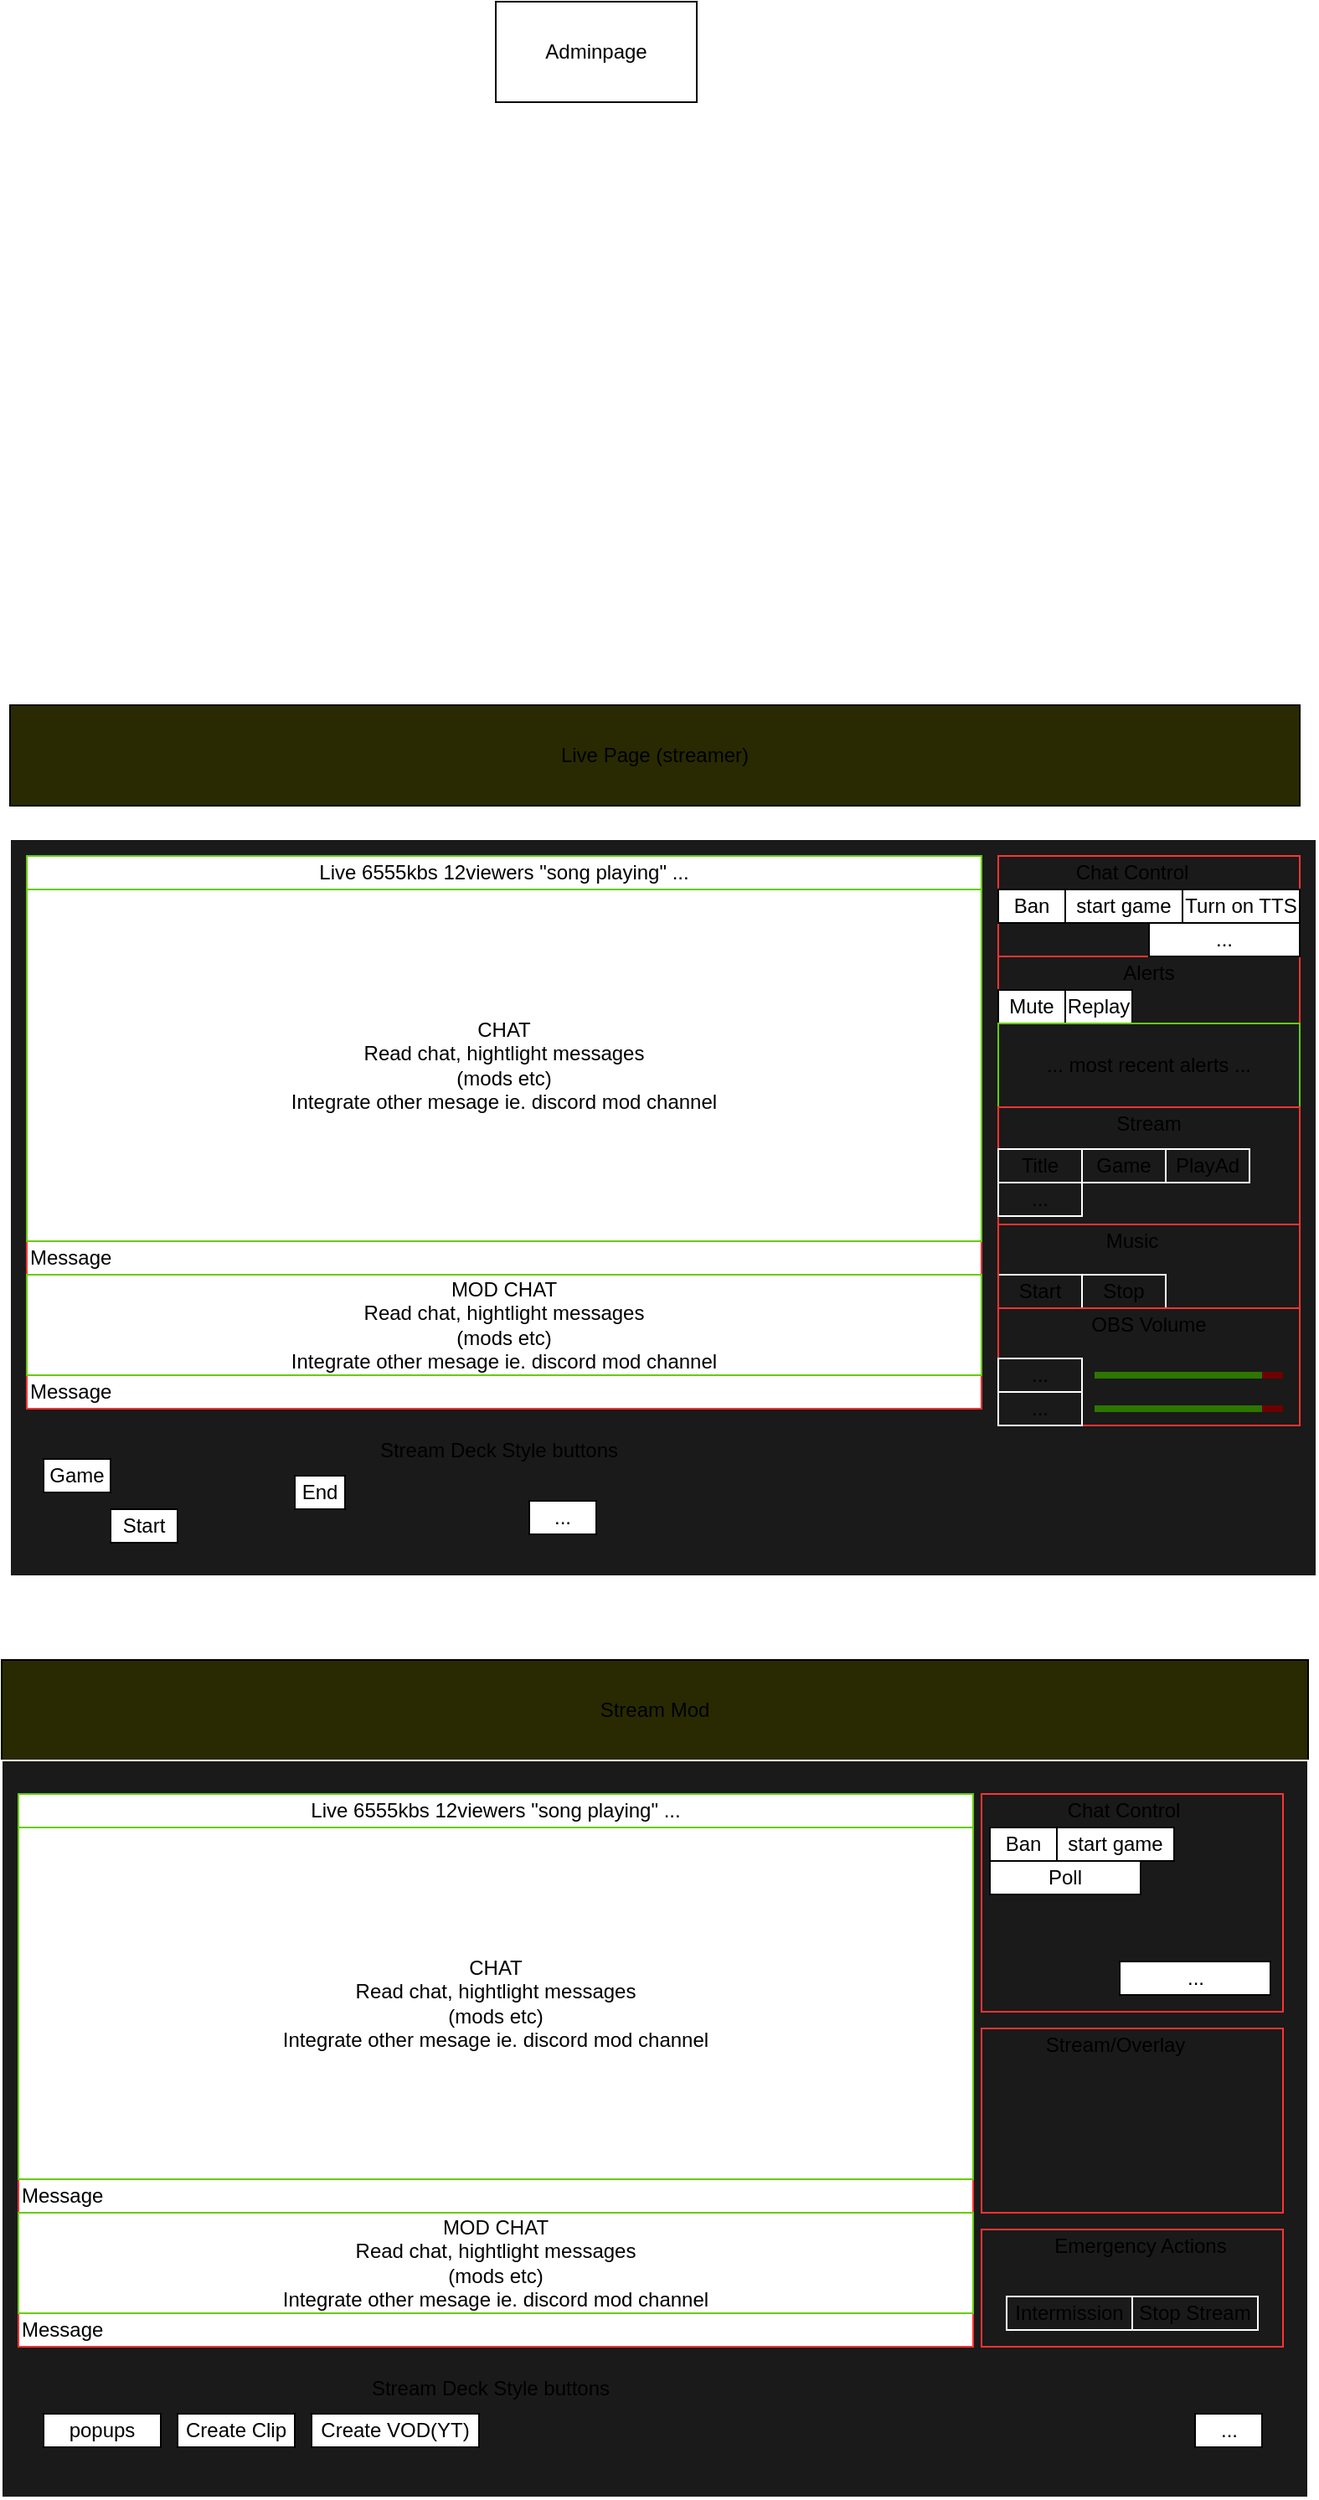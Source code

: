 <mxfile>
    <diagram id="BgQU_KeTrB_UCvm2fVYO" name="Page-1">
        <mxGraphModel dx="919" dy="623" grid="1" gridSize="10" guides="1" tooltips="1" connect="1" arrows="1" fold="1" page="1" pageScale="1" pageWidth="850" pageHeight="1100" math="0" shadow="0">
            <root>
                <mxCell id="0"/>
                <mxCell id="1" parent="0"/>
                <mxCell id="13" value="" style="rounded=0;whiteSpace=wrap;html=1;fillColor=none;strokeColor=#FF3333;" vertex="1" parent="1">
                    <mxGeometry x="40" y="910" width="580" height="70" as="geometry"/>
                </mxCell>
                <mxCell id="12" value="" style="rounded=0;whiteSpace=wrap;html=1;strokeColor=#FFFFFF;fillColor=#1A1A1A;" vertex="1" parent="1">
                    <mxGeometry x="30" y="560" width="780" height="440" as="geometry"/>
                </mxCell>
                <mxCell id="26" value="" style="rounded=0;whiteSpace=wrap;html=1;strokeColor=#FF3333;fillColor=none;" vertex="1" parent="1">
                    <mxGeometry x="620" y="630" width="180" height="90" as="geometry"/>
                </mxCell>
                <mxCell id="9" value="" style="rounded=0;whiteSpace=wrap;html=1;strokeColor=#FF3333;fillColor=none;" vertex="1" parent="1">
                    <mxGeometry x="620" y="570" width="180" height="60" as="geometry"/>
                </mxCell>
                <mxCell id="2" value="Adminpage" style="rounded=0;whiteSpace=wrap;html=1;" vertex="1" parent="1">
                    <mxGeometry x="320" y="60" width="120" height="60" as="geometry"/>
                </mxCell>
                <mxCell id="7" value="Live Page (streamer)" style="rounded=0;whiteSpace=wrap;html=1;fillColor=#292A01;" vertex="1" parent="1">
                    <mxGeometry x="30" y="480" width="770" height="60" as="geometry"/>
                </mxCell>
                <mxCell id="10" value="" style="rounded=0;whiteSpace=wrap;html=1;fillColor=none;strokeColor=#FF3333;" vertex="1" parent="1">
                    <mxGeometry x="620" y="840" width="180" height="70" as="geometry"/>
                </mxCell>
                <mxCell id="15" value="Chat Control" style="text;html=1;strokeColor=none;fillColor=none;align=center;verticalAlign=middle;whiteSpace=wrap;rounded=0;" vertex="1" parent="1">
                    <mxGeometry x="660" y="570" width="80" height="20" as="geometry"/>
                </mxCell>
                <mxCell id="17" value="Game" style="rounded=0;whiteSpace=wrap;html=1;" vertex="1" parent="1">
                    <mxGeometry x="50" y="930" width="40" height="20" as="geometry"/>
                </mxCell>
                <mxCell id="18" value="Start" style="rounded=0;whiteSpace=wrap;html=1;" vertex="1" parent="1">
                    <mxGeometry x="90" y="960" width="40" height="20" as="geometry"/>
                </mxCell>
                <mxCell id="19" value="End" style="rounded=0;whiteSpace=wrap;html=1;" vertex="1" parent="1">
                    <mxGeometry x="200" y="940" width="30" height="20" as="geometry"/>
                </mxCell>
                <mxCell id="21" value="..." style="rounded=0;whiteSpace=wrap;html=1;" vertex="1" parent="1">
                    <mxGeometry x="340" y="955" width="40" height="20" as="geometry"/>
                </mxCell>
                <mxCell id="22" value="Ban" style="rounded=0;whiteSpace=wrap;html=1;" vertex="1" parent="1">
                    <mxGeometry x="620" y="590" width="40" height="20" as="geometry"/>
                </mxCell>
                <mxCell id="23" value="start game" style="rounded=0;whiteSpace=wrap;html=1;" vertex="1" parent="1">
                    <mxGeometry x="660" y="590" width="70" height="20" as="geometry"/>
                </mxCell>
                <mxCell id="24" value="Turn on TTS" style="rounded=0;whiteSpace=wrap;html=1;" vertex="1" parent="1">
                    <mxGeometry x="730" y="590" width="70" height="20" as="geometry"/>
                </mxCell>
                <mxCell id="25" value="..." style="rounded=0;whiteSpace=wrap;html=1;" vertex="1" parent="1">
                    <mxGeometry x="710" y="610" width="90" height="20" as="geometry"/>
                </mxCell>
                <mxCell id="14" value="Alerts" style="text;html=1;strokeColor=none;fillColor=none;align=center;verticalAlign=middle;whiteSpace=wrap;rounded=0;" vertex="1" parent="1">
                    <mxGeometry x="690" y="630" width="40" height="20" as="geometry"/>
                </mxCell>
                <mxCell id="27" value="Mute" style="rounded=0;whiteSpace=wrap;html=1;" vertex="1" parent="1">
                    <mxGeometry x="620" y="650" width="40" height="20" as="geometry"/>
                </mxCell>
                <mxCell id="28" value="Replay" style="rounded=0;whiteSpace=wrap;html=1;" vertex="1" parent="1">
                    <mxGeometry x="660" y="650" width="40" height="20" as="geometry"/>
                </mxCell>
                <mxCell id="29" value="... most recent alerts ..." style="rounded=0;whiteSpace=wrap;html=1;strokeColor=#66CC00;fillColor=none;" vertex="1" parent="1">
                    <mxGeometry x="620" y="670" width="180" height="50" as="geometry"/>
                </mxCell>
                <mxCell id="30" value="" style="rounded=0;whiteSpace=wrap;html=1;strokeColor=#FF3333;fillColor=none;" vertex="1" parent="1">
                    <mxGeometry x="620" y="720" width="180" height="70" as="geometry"/>
                </mxCell>
                <mxCell id="31" value="Stream" style="text;html=1;strokeColor=none;fillColor=none;align=center;verticalAlign=middle;whiteSpace=wrap;rounded=0;" vertex="1" parent="1">
                    <mxGeometry x="690" y="720" width="40" height="20" as="geometry"/>
                </mxCell>
                <mxCell id="32" value="Title" style="rounded=0;whiteSpace=wrap;html=1;fillColor=none;gradientColor=none;strokeColor=#FFFFFF;" vertex="1" parent="1">
                    <mxGeometry x="620" y="745" width="50" height="20" as="geometry"/>
                </mxCell>
                <mxCell id="33" value="Game" style="rounded=0;whiteSpace=wrap;html=1;fillColor=none;gradientColor=none;strokeColor=#FFFFFF;" vertex="1" parent="1">
                    <mxGeometry x="670" y="745" width="50" height="20" as="geometry"/>
                </mxCell>
                <mxCell id="36" value="..." style="rounded=0;whiteSpace=wrap;html=1;strokeColor=#FFFFFF;fillColor=none;gradientColor=none;" vertex="1" parent="1">
                    <mxGeometry x="620" y="765" width="50" height="20" as="geometry"/>
                </mxCell>
                <mxCell id="37" value="PlayAd" style="rounded=0;whiteSpace=wrap;html=1;strokeColor=#FFFFFF;fillColor=none;gradientColor=none;" vertex="1" parent="1">
                    <mxGeometry x="720" y="745" width="50" height="20" as="geometry"/>
                </mxCell>
                <mxCell id="39" value="Live 6555kbs 12viewers &quot;song playing&quot; ..." style="rounded=0;whiteSpace=wrap;html=1;strokeColor=#66CC00;" vertex="1" parent="1">
                    <mxGeometry x="40" y="570" width="570" height="20" as="geometry"/>
                </mxCell>
                <mxCell id="40" value="Start" style="rounded=0;whiteSpace=wrap;html=1;fillColor=none;gradientColor=none;strokeColor=#FFFFFF;" vertex="1" parent="1">
                    <mxGeometry x="620" y="820" width="50" height="20" as="geometry"/>
                </mxCell>
                <mxCell id="41" value="Stop" style="rounded=0;whiteSpace=wrap;html=1;fillColor=none;gradientColor=none;strokeColor=#FFFFFF;" vertex="1" parent="1">
                    <mxGeometry x="670" y="820" width="50" height="20" as="geometry"/>
                </mxCell>
                <mxCell id="42" value="" style="rounded=0;whiteSpace=wrap;html=1;strokeColor=#FF3333;fillColor=none;" vertex="1" parent="1">
                    <mxGeometry x="620" y="790" width="180" height="50" as="geometry"/>
                </mxCell>
                <mxCell id="43" value="Music" style="text;html=1;strokeColor=none;fillColor=none;align=center;verticalAlign=middle;whiteSpace=wrap;rounded=0;" vertex="1" parent="1">
                    <mxGeometry x="680" y="790" width="40" height="20" as="geometry"/>
                </mxCell>
                <mxCell id="45" value="OBS Volume" style="text;html=1;strokeColor=none;fillColor=none;align=center;verticalAlign=middle;whiteSpace=wrap;rounded=0;" vertex="1" parent="1">
                    <mxGeometry x="670" y="840" width="80" height="20" as="geometry"/>
                </mxCell>
                <mxCell id="46" value="..." style="rounded=0;whiteSpace=wrap;html=1;strokeColor=#FFFFFF;fillColor=none;gradientColor=none;" vertex="1" parent="1">
                    <mxGeometry x="620" y="870" width="50" height="20" as="geometry"/>
                </mxCell>
                <mxCell id="47" value="..." style="rounded=0;whiteSpace=wrap;html=1;strokeColor=#FFFFFF;fillColor=none;gradientColor=none;" vertex="1" parent="1">
                    <mxGeometry x="620" y="890" width="50" height="20" as="geometry"/>
                </mxCell>
                <mxCell id="51" value="" style="line;strokeWidth=4;html=1;perimeter=backbonePerimeter;points=[];outlineConnect=0;fillColor=#60a917;strokeColor=#2D7600;fontColor=#ffffff;" vertex="1" parent="1">
                    <mxGeometry x="677.5" y="875" width="102.5" height="10" as="geometry"/>
                </mxCell>
                <mxCell id="52" value="" style="line;strokeWidth=4;html=1;perimeter=backbonePerimeter;points=[];outlineConnect=0;fillColor=#a20025;strokeColor=#6F0000;fontColor=#ffffff;" vertex="1" parent="1">
                    <mxGeometry x="777.5" y="875" width="12.5" height="10" as="geometry"/>
                </mxCell>
                <mxCell id="54" value="" style="line;strokeWidth=4;html=1;perimeter=backbonePerimeter;points=[];outlineConnect=0;fillColor=#60a917;strokeColor=#2D7600;fontColor=#ffffff;" vertex="1" parent="1">
                    <mxGeometry x="677.5" y="895" width="102.5" height="10" as="geometry"/>
                </mxCell>
                <mxCell id="55" value="" style="line;strokeWidth=4;html=1;perimeter=backbonePerimeter;points=[];outlineConnect=0;fillColor=#a20025;strokeColor=#6F0000;fontColor=#ffffff;" vertex="1" parent="1">
                    <mxGeometry x="777.5" y="895" width="12.5" height="10" as="geometry"/>
                </mxCell>
                <mxCell id="16" value="Stream Deck Style buttons" style="text;html=1;strokeColor=none;fillColor=none;align=center;verticalAlign=middle;whiteSpace=wrap;rounded=0;" vertex="1" parent="1">
                    <mxGeometry x="232.5" y="915" width="177.5" height="20" as="geometry"/>
                </mxCell>
                <mxCell id="59" value="Message" style="rounded=0;whiteSpace=wrap;html=1;strokeColor=#FF3333;align=left;" vertex="1" parent="1">
                    <mxGeometry x="40" y="800" width="570" height="20" as="geometry"/>
                </mxCell>
                <mxCell id="60" value="Message" style="rounded=0;whiteSpace=wrap;html=1;strokeColor=#FF3333;align=left;" vertex="1" parent="1">
                    <mxGeometry x="40" y="880" width="570" height="20" as="geometry"/>
                </mxCell>
                <mxCell id="58" value="MOD CHAT&lt;br&gt;Read chat, hightlight messages &lt;br&gt;(mods etc) &lt;br&gt;Integrate other mesage ie. discord mod channel" style="rounded=0;whiteSpace=wrap;html=1;strokeColor=#66CC00;" vertex="1" parent="1">
                    <mxGeometry x="40" y="820" width="570" height="60" as="geometry"/>
                </mxCell>
                <mxCell id="8" value="CHAT&lt;br&gt;Read chat, hightlight messages &lt;br&gt;(mods etc) &lt;br&gt;Integrate other mesage ie. discord mod channel" style="rounded=0;whiteSpace=wrap;html=1;strokeColor=#66CC00;" vertex="1" parent="1">
                    <mxGeometry x="40" y="590" width="570" height="210" as="geometry"/>
                </mxCell>
                <mxCell id="61" value="Stream Mod" style="rounded=0;whiteSpace=wrap;html=1;fillColor=#292A01;" vertex="1" parent="1">
                    <mxGeometry x="25" y="1050" width="780" height="60" as="geometry"/>
                </mxCell>
                <mxCell id="62" value="" style="rounded=0;whiteSpace=wrap;html=1;fillColor=none;strokeColor=#FF3333;" vertex="1" parent="1">
                    <mxGeometry x="35" y="1470" width="580" height="70" as="geometry"/>
                </mxCell>
                <mxCell id="63" value="" style="rounded=0;whiteSpace=wrap;html=1;strokeColor=#FFFFFF;fillColor=#1A1A1A;" vertex="1" parent="1">
                    <mxGeometry x="25" y="1110" width="780" height="440" as="geometry"/>
                </mxCell>
                <mxCell id="64" value="" style="rounded=0;whiteSpace=wrap;html=1;strokeColor=#FF3333;fillColor=none;" vertex="1" parent="1">
                    <mxGeometry x="610" y="1270" width="180" height="110" as="geometry"/>
                </mxCell>
                <mxCell id="65" value="" style="rounded=0;whiteSpace=wrap;html=1;strokeColor=#FF3333;fillColor=none;" vertex="1" parent="1">
                    <mxGeometry x="610" y="1130" width="180" height="130" as="geometry"/>
                </mxCell>
                <mxCell id="67" value="Chat Control" style="text;html=1;strokeColor=none;fillColor=none;align=center;verticalAlign=middle;whiteSpace=wrap;rounded=0;" vertex="1" parent="1">
                    <mxGeometry x="655" y="1130" width="80" height="20" as="geometry"/>
                </mxCell>
                <mxCell id="71" value="..." style="rounded=0;whiteSpace=wrap;html=1;" vertex="1" parent="1">
                    <mxGeometry x="737.5" y="1500" width="40" height="20" as="geometry"/>
                </mxCell>
                <mxCell id="72" value="Ban" style="rounded=0;whiteSpace=wrap;html=1;" vertex="1" parent="1">
                    <mxGeometry x="615" y="1150" width="40" height="20" as="geometry"/>
                </mxCell>
                <mxCell id="73" value="start game" style="rounded=0;whiteSpace=wrap;html=1;" vertex="1" parent="1">
                    <mxGeometry x="655" y="1150" width="70" height="20" as="geometry"/>
                </mxCell>
                <mxCell id="75" value="..." style="rounded=0;whiteSpace=wrap;html=1;" vertex="1" parent="1">
                    <mxGeometry x="692.5" y="1230" width="90" height="20" as="geometry"/>
                </mxCell>
                <mxCell id="80" value="" style="rounded=0;whiteSpace=wrap;html=1;strokeColor=#FF3333;fillColor=none;" vertex="1" parent="1">
                    <mxGeometry x="610" y="1390" width="180" height="70" as="geometry"/>
                </mxCell>
                <mxCell id="81" value="Emergency Actions" style="text;html=1;strokeColor=none;fillColor=none;align=center;verticalAlign=middle;whiteSpace=wrap;rounded=0;" vertex="1" parent="1">
                    <mxGeometry x="635" y="1390" width="140" height="20" as="geometry"/>
                </mxCell>
                <mxCell id="82" value="Intermission" style="rounded=0;whiteSpace=wrap;html=1;fillColor=none;gradientColor=none;strokeColor=#FFFFFF;" vertex="1" parent="1">
                    <mxGeometry x="625" y="1430" width="75" height="20" as="geometry"/>
                </mxCell>
                <mxCell id="86" value="Live 6555kbs 12viewers &quot;song playing&quot; ..." style="rounded=0;whiteSpace=wrap;html=1;strokeColor=#66CC00;" vertex="1" parent="1">
                    <mxGeometry x="35" y="1130" width="570" height="20" as="geometry"/>
                </mxCell>
                <mxCell id="98" value="Stream Deck Style buttons" style="text;html=1;strokeColor=none;fillColor=none;align=center;verticalAlign=middle;whiteSpace=wrap;rounded=0;" vertex="1" parent="1">
                    <mxGeometry x="227.5" y="1475" width="177.5" height="20" as="geometry"/>
                </mxCell>
                <mxCell id="99" value="Message" style="rounded=0;whiteSpace=wrap;html=1;strokeColor=#FF3333;align=left;" vertex="1" parent="1">
                    <mxGeometry x="35" y="1360" width="570" height="20" as="geometry"/>
                </mxCell>
                <mxCell id="100" value="Message" style="rounded=0;whiteSpace=wrap;html=1;strokeColor=#FF3333;align=left;" vertex="1" parent="1">
                    <mxGeometry x="35" y="1440" width="570" height="20" as="geometry"/>
                </mxCell>
                <mxCell id="101" value="MOD CHAT&lt;br&gt;Read chat, hightlight messages &lt;br&gt;(mods etc) &lt;br&gt;Integrate other mesage ie. discord mod channel" style="rounded=0;whiteSpace=wrap;html=1;strokeColor=#66CC00;" vertex="1" parent="1">
                    <mxGeometry x="35" y="1380" width="570" height="60" as="geometry"/>
                </mxCell>
                <mxCell id="102" value="CHAT&lt;br&gt;Read chat, hightlight messages &lt;br&gt;(mods etc) &lt;br&gt;Integrate other mesage ie. discord mod channel" style="rounded=0;whiteSpace=wrap;html=1;strokeColor=#66CC00;" vertex="1" parent="1">
                    <mxGeometry x="35" y="1150" width="570" height="210" as="geometry"/>
                </mxCell>
                <mxCell id="103" value="Stop Stream" style="rounded=0;whiteSpace=wrap;html=1;fillColor=none;gradientColor=none;strokeColor=#FFFFFF;" vertex="1" parent="1">
                    <mxGeometry x="700" y="1430" width="75" height="20" as="geometry"/>
                </mxCell>
                <mxCell id="105" value="Poll" style="rounded=0;whiteSpace=wrap;html=1;" vertex="1" parent="1">
                    <mxGeometry x="615" y="1170" width="90" height="20" as="geometry"/>
                </mxCell>
                <mxCell id="106" value="Stream/Overlay" style="text;html=1;strokeColor=none;fillColor=none;align=center;verticalAlign=middle;whiteSpace=wrap;rounded=0;" vertex="1" parent="1">
                    <mxGeometry x="670" y="1270" width="40" height="20" as="geometry"/>
                </mxCell>
                <mxCell id="107" value="popups" style="rounded=0;whiteSpace=wrap;html=1;" vertex="1" parent="1">
                    <mxGeometry x="50" y="1500" width="70" height="20" as="geometry"/>
                </mxCell>
                <mxCell id="108" value="Create Clip" style="rounded=0;whiteSpace=wrap;html=1;" vertex="1" parent="1">
                    <mxGeometry x="130" y="1500" width="70" height="20" as="geometry"/>
                </mxCell>
                <mxCell id="109" value="Create VOD(YT)" style="rounded=0;whiteSpace=wrap;html=1;" vertex="1" parent="1">
                    <mxGeometry x="210" y="1500" width="100" height="20" as="geometry"/>
                </mxCell>
            </root>
        </mxGraphModel>
    </diagram>
</mxfile>